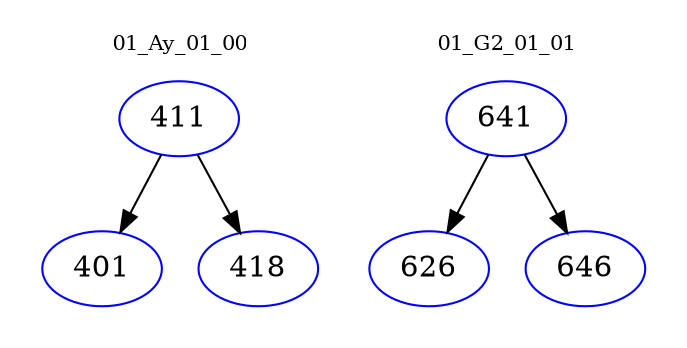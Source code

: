 digraph{
subgraph cluster_0 {
color = white
label = "01_Ay_01_00";
fontsize=10;
T0_411 [label="411", color="blue"]
T0_411 -> T0_401 [color="black"]
T0_401 [label="401", color="blue"]
T0_411 -> T0_418 [color="black"]
T0_418 [label="418", color="blue"]
}
subgraph cluster_1 {
color = white
label = "01_G2_01_01";
fontsize=10;
T1_641 [label="641", color="blue"]
T1_641 -> T1_626 [color="black"]
T1_626 [label="626", color="blue"]
T1_641 -> T1_646 [color="black"]
T1_646 [label="646", color="blue"]
}
}
